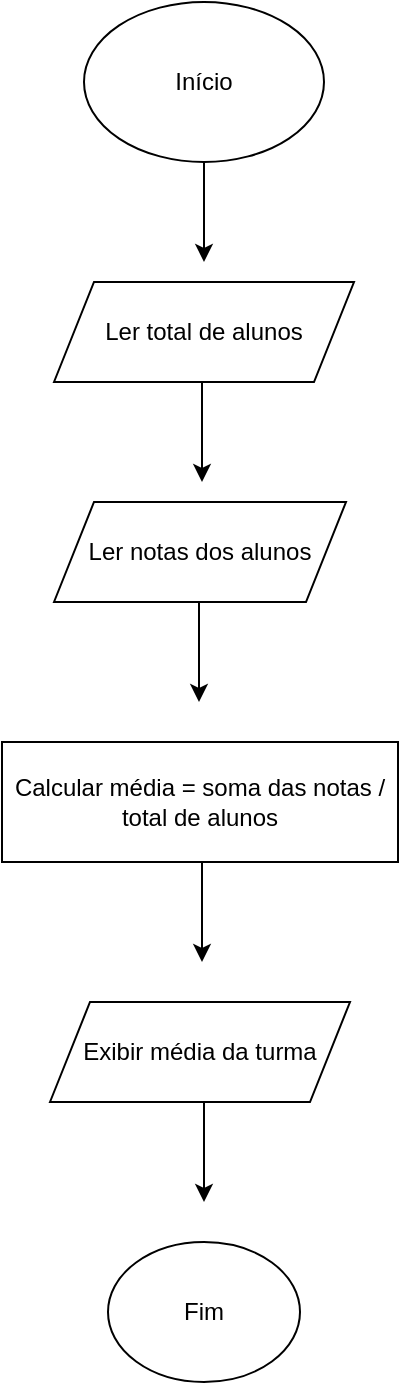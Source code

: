 <mxfile version="24.9.1">
  <diagram name="Página-1" id="bUnHbGZ8kEpfwPE1CR6r">
    <mxGraphModel dx="1309" dy="712" grid="1" gridSize="10" guides="1" tooltips="1" connect="1" arrows="1" fold="1" page="1" pageScale="1" pageWidth="827" pageHeight="1169" math="0" shadow="0">
      <root>
        <mxCell id="0" />
        <mxCell id="1" parent="0" />
        <mxCell id="XT0-X1fZ3en2EgFFEK25-2" value="&lt;span style=&quot;background-color: initial;&quot;&gt;&lt;font style=&quot;vertical-align: inherit;&quot;&gt;&lt;font style=&quot;vertical-align: inherit;&quot;&gt;Início&lt;/font&gt;&lt;/font&gt;&lt;/span&gt;" style="ellipse;whiteSpace=wrap;html=1;" vertex="1" parent="1">
          <mxGeometry x="354" y="50" width="120" height="80" as="geometry" />
        </mxCell>
        <mxCell id="XT0-X1fZ3en2EgFFEK25-3" value="" style="endArrow=classic;html=1;rounded=0;" edge="1" parent="1">
          <mxGeometry width="50" height="50" relative="1" as="geometry">
            <mxPoint x="414" y="130" as="sourcePoint" />
            <mxPoint x="414" y="180" as="targetPoint" />
          </mxGeometry>
        </mxCell>
        <mxCell id="XT0-X1fZ3en2EgFFEK25-4" value="Ler total de alunos" style="shape=parallelogram;perimeter=parallelogramPerimeter;whiteSpace=wrap;html=1;fixedSize=1;" vertex="1" parent="1">
          <mxGeometry x="339" y="190" width="150" height="50" as="geometry" />
        </mxCell>
        <mxCell id="XT0-X1fZ3en2EgFFEK25-5" value="" style="endArrow=classic;html=1;rounded=0;" edge="1" parent="1">
          <mxGeometry width="50" height="50" relative="1" as="geometry">
            <mxPoint x="413" y="240" as="sourcePoint" />
            <mxPoint x="413" y="290" as="targetPoint" />
          </mxGeometry>
        </mxCell>
        <mxCell id="XT0-X1fZ3en2EgFFEK25-6" value="Ler notas dos alunos" style="shape=parallelogram;perimeter=parallelogramPerimeter;whiteSpace=wrap;html=1;fixedSize=1;" vertex="1" parent="1">
          <mxGeometry x="339" y="300" width="146" height="50" as="geometry" />
        </mxCell>
        <mxCell id="XT0-X1fZ3en2EgFFEK25-7" value="" style="endArrow=classic;html=1;rounded=0;" edge="1" parent="1">
          <mxGeometry width="50" height="50" relative="1" as="geometry">
            <mxPoint x="411.5" y="350" as="sourcePoint" />
            <mxPoint x="411.5" y="400" as="targetPoint" />
          </mxGeometry>
        </mxCell>
        <mxCell id="XT0-X1fZ3en2EgFFEK25-8" value="Calcular média = soma das notas / total de alunos" style="rounded=0;whiteSpace=wrap;html=1;" vertex="1" parent="1">
          <mxGeometry x="313" y="420" width="198" height="60" as="geometry" />
        </mxCell>
        <mxCell id="XT0-X1fZ3en2EgFFEK25-9" value="" style="endArrow=classic;html=1;rounded=0;" edge="1" parent="1">
          <mxGeometry width="50" height="50" relative="1" as="geometry">
            <mxPoint x="413" y="480" as="sourcePoint" />
            <mxPoint x="413" y="530" as="targetPoint" />
          </mxGeometry>
        </mxCell>
        <mxCell id="XT0-X1fZ3en2EgFFEK25-10" value="Exibir média da turma" style="shape=parallelogram;perimeter=parallelogramPerimeter;whiteSpace=wrap;html=1;fixedSize=1;" vertex="1" parent="1">
          <mxGeometry x="337" y="550" width="150" height="50" as="geometry" />
        </mxCell>
        <mxCell id="XT0-X1fZ3en2EgFFEK25-11" value="" style="endArrow=classic;html=1;rounded=0;" edge="1" parent="1">
          <mxGeometry width="50" height="50" relative="1" as="geometry">
            <mxPoint x="414" y="600" as="sourcePoint" />
            <mxPoint x="414" y="650" as="targetPoint" />
          </mxGeometry>
        </mxCell>
        <mxCell id="XT0-X1fZ3en2EgFFEK25-12" value="Fim" style="ellipse;whiteSpace=wrap;html=1;" vertex="1" parent="1">
          <mxGeometry x="366" y="670" width="96" height="70" as="geometry" />
        </mxCell>
      </root>
    </mxGraphModel>
  </diagram>
</mxfile>
